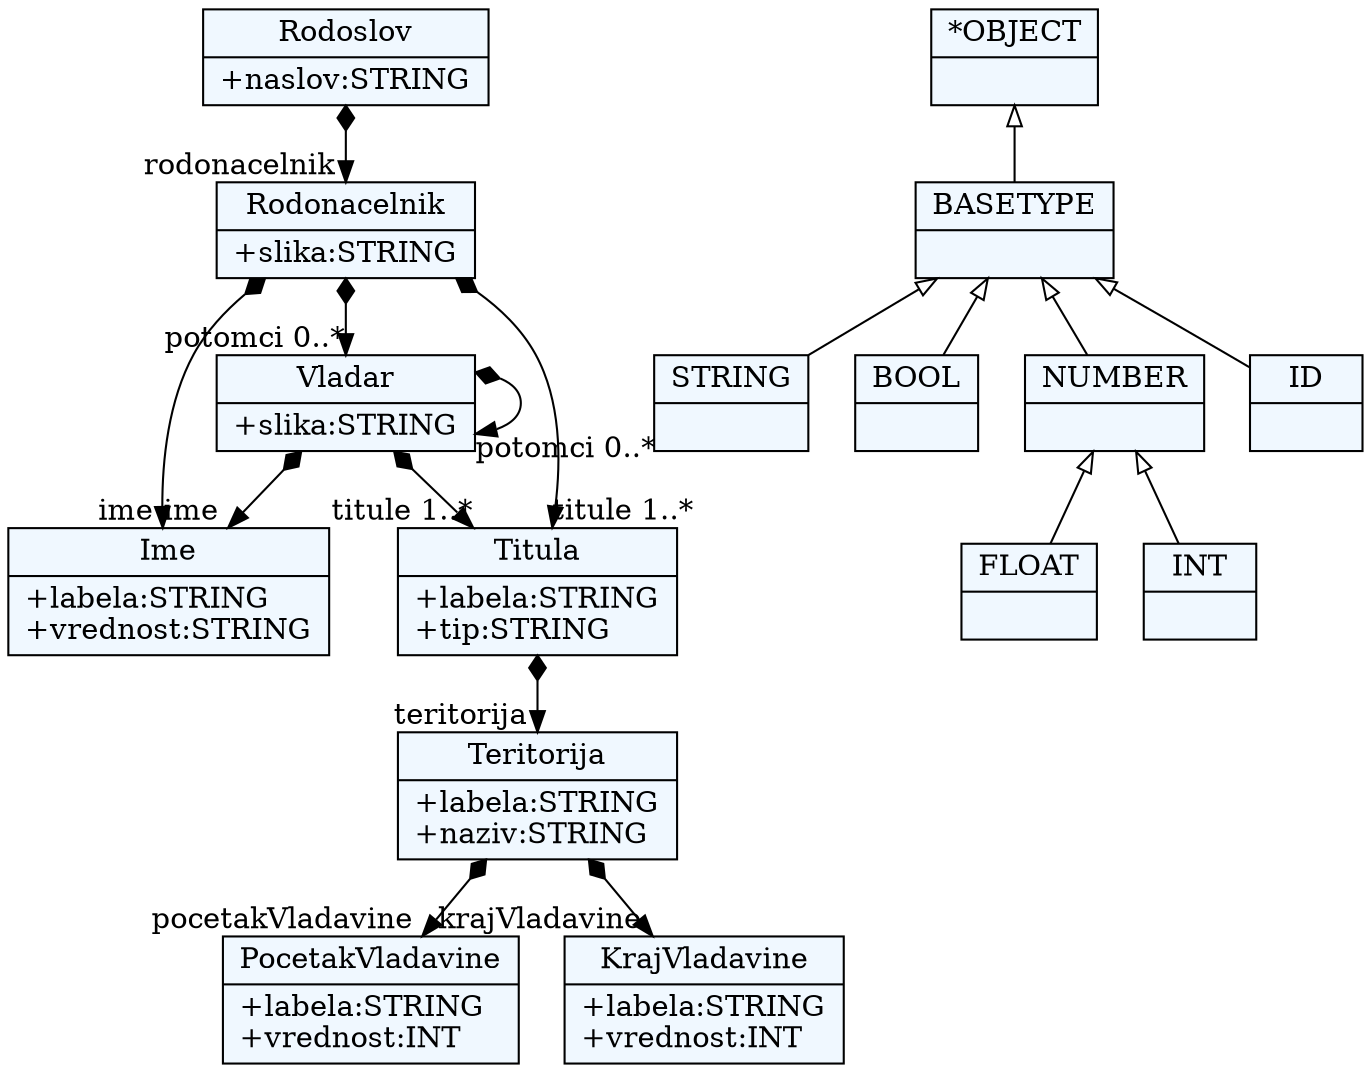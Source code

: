 
    digraph xtext {
    fontname = "Bitstream Vera Sans"
    fontsize = 8
    node[
        shape=record,
        style=filled,
        fillcolor=aliceblue
    ]
    nodesep = 0.3
    edge[dir=black,arrowtail=empty]


50967176[ label="{PocetakVladavine|+labela:STRING\l+vrednost:INT\l}"]

50958680[ label="{Ime|+labela:STRING\l+vrednost:STRING\l}"]

50961512 -> 50964344[arrowtail=diamond, dir=both, headlabel="teritorija "]
50961512[ label="{Titula|+labela:STRING\l+tip:STRING\l}"]

50955848 -> 50958680[arrowtail=diamond, dir=both, headlabel="ime "]
50955848 -> 50961512[arrowtail=diamond, dir=both, headlabel="titule 1..*"]
50955848 -> 50955848[arrowtail=diamond, dir=both, headlabel="potomci 0..*"]
50955848[ label="{Vladar|+slika:STRING\l}"]

50950184 -> 50953016[arrowtail=diamond, dir=both, headlabel="rodonacelnik "]
50950184[ label="{Rodoslov|+naslov:STRING\l}"]

50953016 -> 50958680[arrowtail=diamond, dir=both, headlabel="ime "]
50953016 -> 50961512[arrowtail=diamond, dir=both, headlabel="titule 1..*"]
50953016 -> 50955848[arrowtail=diamond, dir=both, headlabel="potomci 0..*"]
50953016[ label="{Rodonacelnik|+slika:STRING\l}"]

50964344 -> 50967176[arrowtail=diamond, dir=both, headlabel="pocetakVladavine "]
50964344 -> 50970008[arrowtail=diamond, dir=both, headlabel="krajVladavine "]
50964344[ label="{Teritorija|+labela:STRING\l+naziv:STRING\l}"]

50970008[ label="{KrajVladavine|+labela:STRING\l+vrednost:INT\l}"]

51355160[ label="{STRING|}"]

51357992[ label="{BOOL|}"]

51366488[ label="{NUMBER|}"]
51366488 -> 51363656 [dir=back]
51366488 -> 51360824 [dir=back]

51363656[ label="{FLOAT|}"]

50948296[ label="{*OBJECT|}"]
50948296 -> 50945464 [dir=back]

50945464[ label="{BASETYPE|}"]
50945464 -> 51366488 [dir=back]
50945464 -> 51357992 [dir=back]
50945464 -> 51352328 [dir=back]
50945464 -> 51355160 [dir=back]

51360824[ label="{INT|}"]

51352328[ label="{ID|}"]


}
